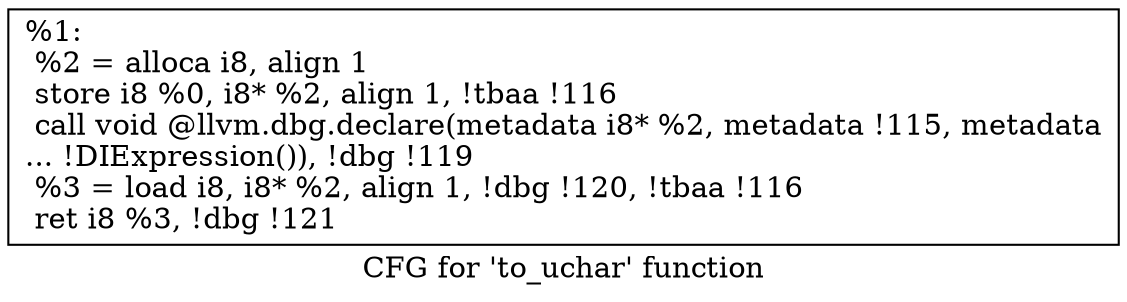 digraph "CFG for 'to_uchar' function" {
	label="CFG for 'to_uchar' function";

	Node0x22c7400 [shape=record,label="{%1:\l  %2 = alloca i8, align 1\l  store i8 %0, i8* %2, align 1, !tbaa !116\l  call void @llvm.dbg.declare(metadata i8* %2, metadata !115, metadata\l... !DIExpression()), !dbg !119\l  %3 = load i8, i8* %2, align 1, !dbg !120, !tbaa !116\l  ret i8 %3, !dbg !121\l}"];
}

